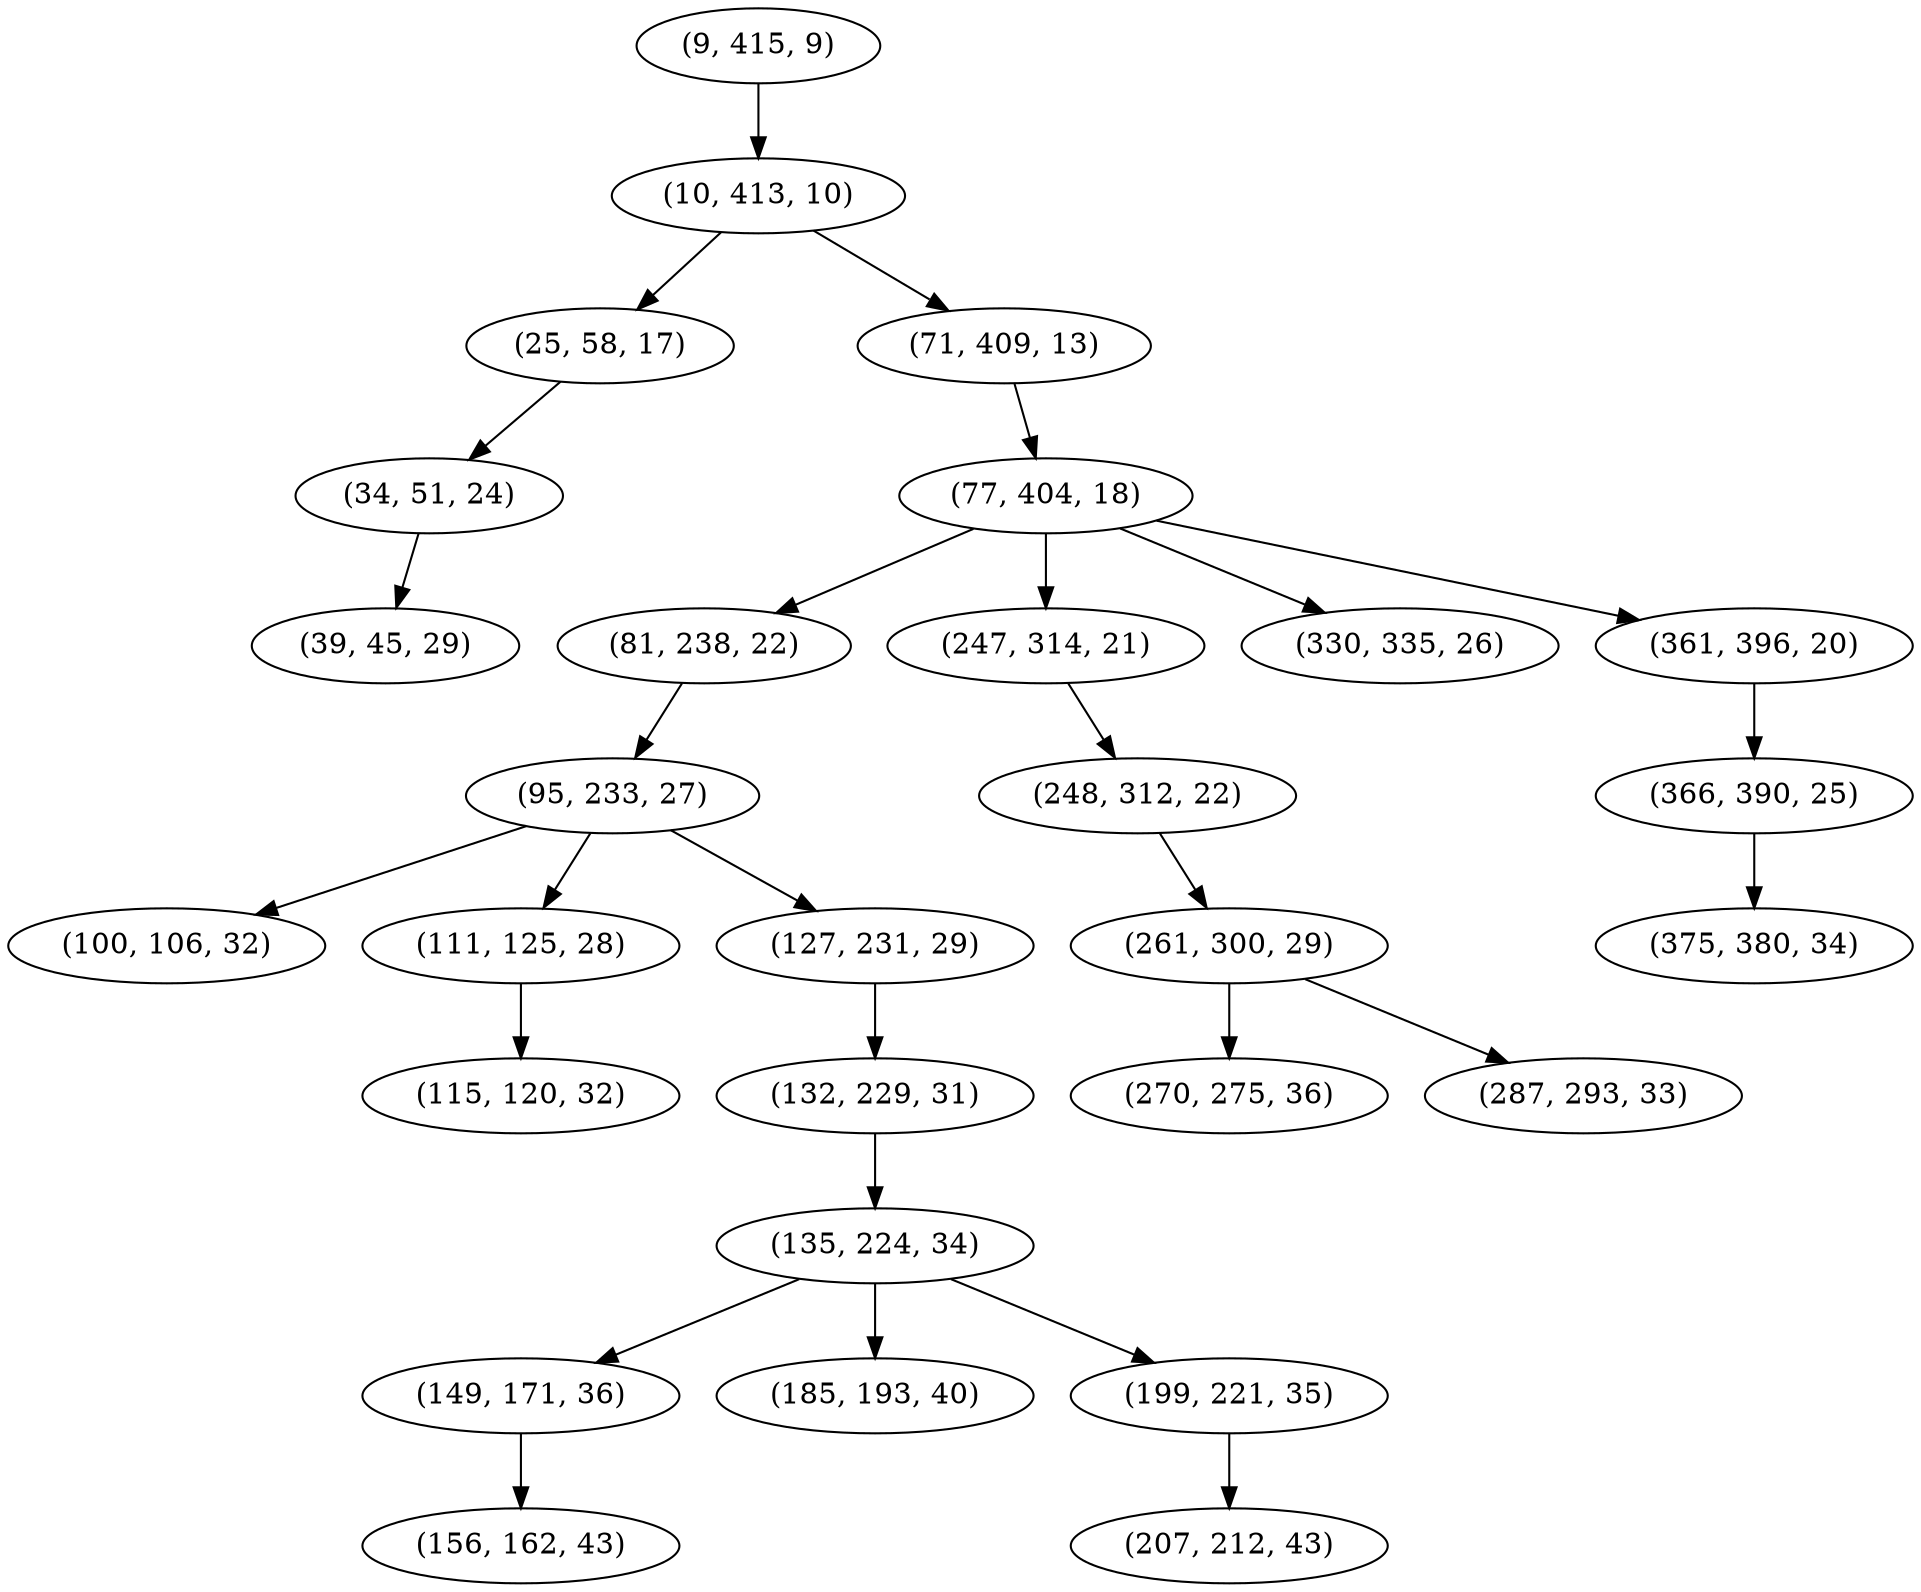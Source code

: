 digraph tree {
    "(9, 415, 9)";
    "(10, 413, 10)";
    "(25, 58, 17)";
    "(34, 51, 24)";
    "(39, 45, 29)";
    "(71, 409, 13)";
    "(77, 404, 18)";
    "(81, 238, 22)";
    "(95, 233, 27)";
    "(100, 106, 32)";
    "(111, 125, 28)";
    "(115, 120, 32)";
    "(127, 231, 29)";
    "(132, 229, 31)";
    "(135, 224, 34)";
    "(149, 171, 36)";
    "(156, 162, 43)";
    "(185, 193, 40)";
    "(199, 221, 35)";
    "(207, 212, 43)";
    "(247, 314, 21)";
    "(248, 312, 22)";
    "(261, 300, 29)";
    "(270, 275, 36)";
    "(287, 293, 33)";
    "(330, 335, 26)";
    "(361, 396, 20)";
    "(366, 390, 25)";
    "(375, 380, 34)";
    "(9, 415, 9)" -> "(10, 413, 10)";
    "(10, 413, 10)" -> "(25, 58, 17)";
    "(10, 413, 10)" -> "(71, 409, 13)";
    "(25, 58, 17)" -> "(34, 51, 24)";
    "(34, 51, 24)" -> "(39, 45, 29)";
    "(71, 409, 13)" -> "(77, 404, 18)";
    "(77, 404, 18)" -> "(81, 238, 22)";
    "(77, 404, 18)" -> "(247, 314, 21)";
    "(77, 404, 18)" -> "(330, 335, 26)";
    "(77, 404, 18)" -> "(361, 396, 20)";
    "(81, 238, 22)" -> "(95, 233, 27)";
    "(95, 233, 27)" -> "(100, 106, 32)";
    "(95, 233, 27)" -> "(111, 125, 28)";
    "(95, 233, 27)" -> "(127, 231, 29)";
    "(111, 125, 28)" -> "(115, 120, 32)";
    "(127, 231, 29)" -> "(132, 229, 31)";
    "(132, 229, 31)" -> "(135, 224, 34)";
    "(135, 224, 34)" -> "(149, 171, 36)";
    "(135, 224, 34)" -> "(185, 193, 40)";
    "(135, 224, 34)" -> "(199, 221, 35)";
    "(149, 171, 36)" -> "(156, 162, 43)";
    "(199, 221, 35)" -> "(207, 212, 43)";
    "(247, 314, 21)" -> "(248, 312, 22)";
    "(248, 312, 22)" -> "(261, 300, 29)";
    "(261, 300, 29)" -> "(270, 275, 36)";
    "(261, 300, 29)" -> "(287, 293, 33)";
    "(361, 396, 20)" -> "(366, 390, 25)";
    "(366, 390, 25)" -> "(375, 380, 34)";
}

